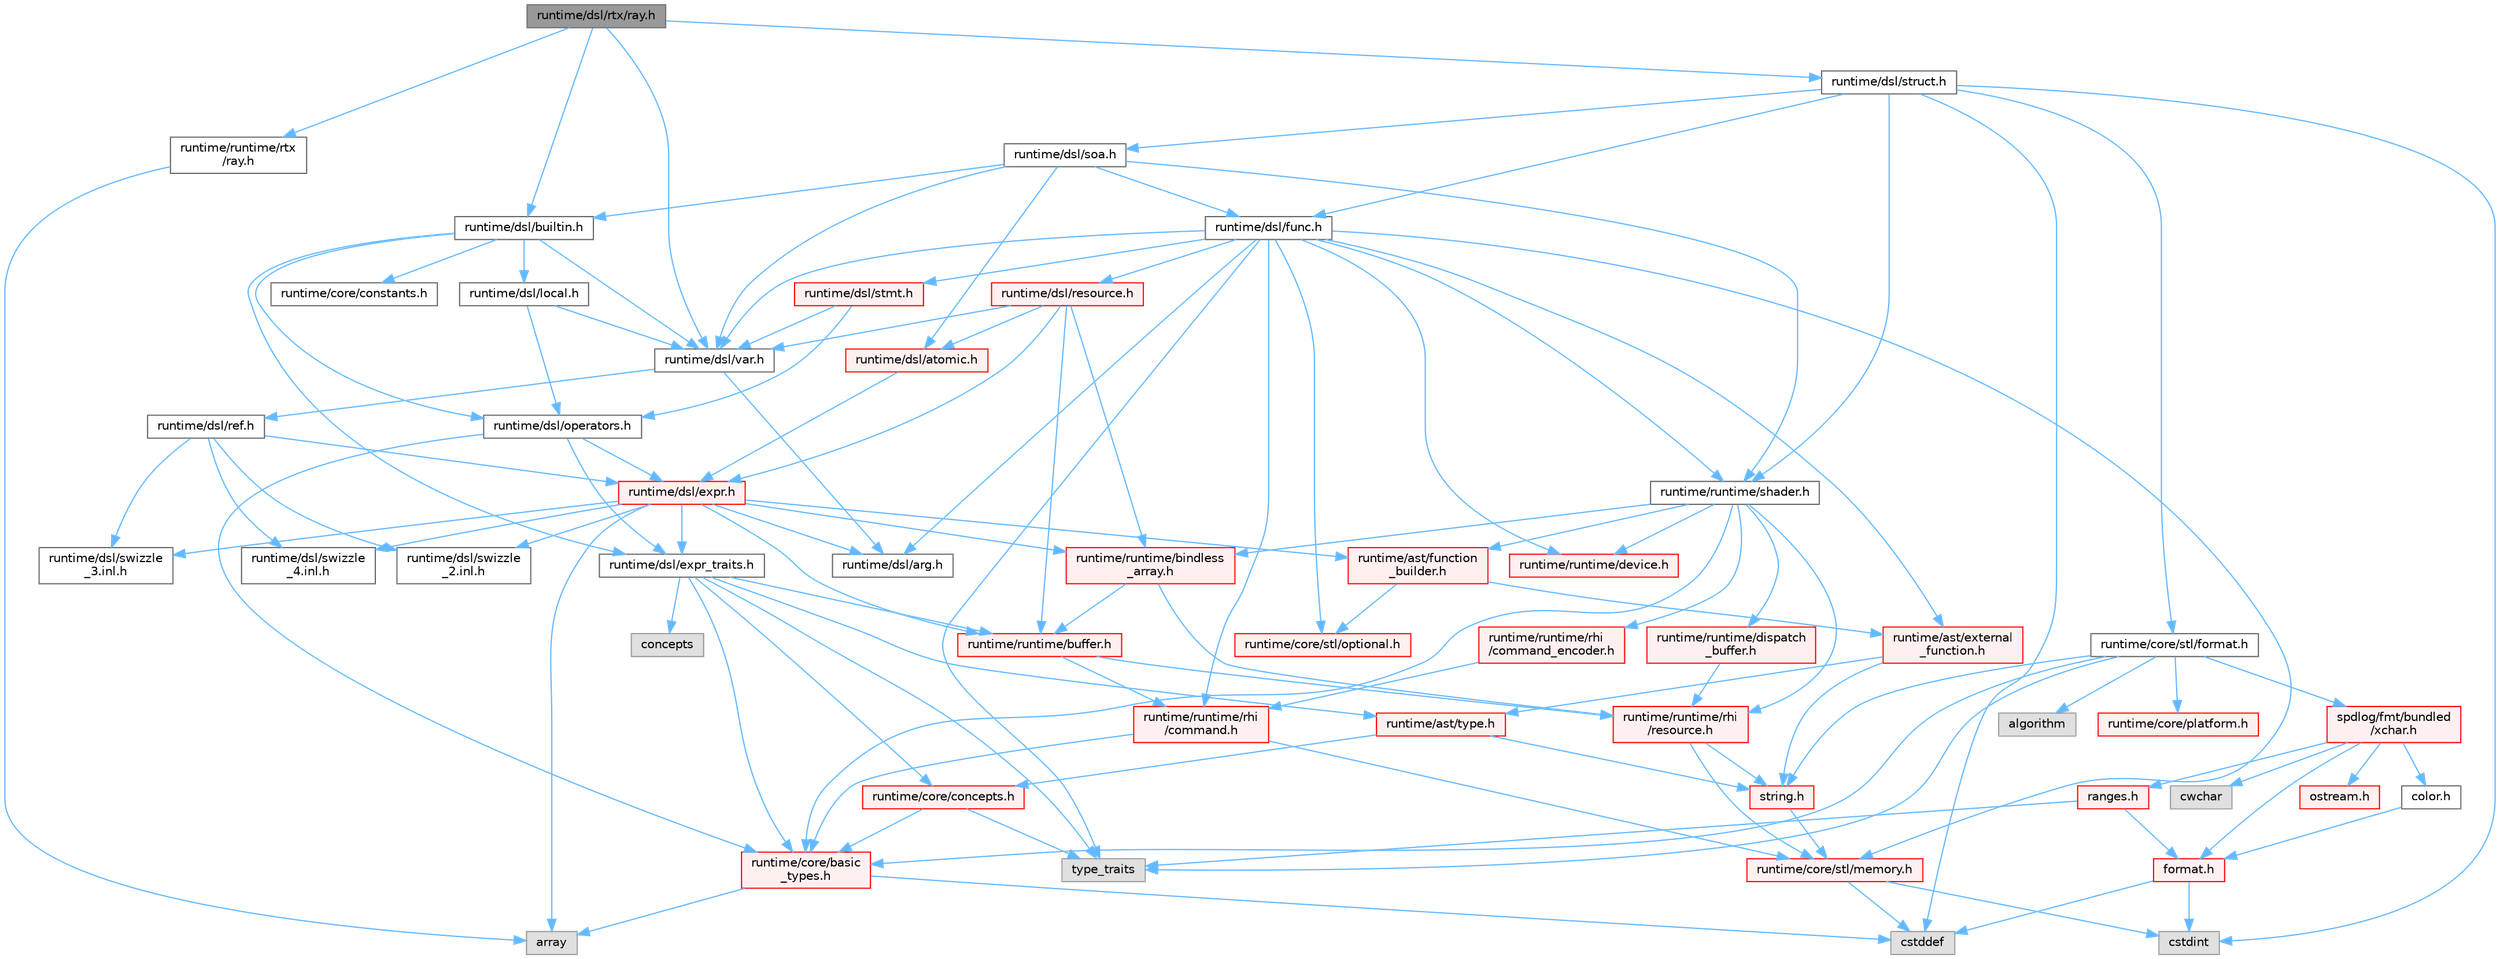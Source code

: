 digraph "runtime/dsl/rtx/ray.h"
{
 // LATEX_PDF_SIZE
  bgcolor="transparent";
  edge [fontname=Helvetica,fontsize=10,labelfontname=Helvetica,labelfontsize=10];
  node [fontname=Helvetica,fontsize=10,shape=box,height=0.2,width=0.4];
  Node1 [id="Node000001",label="runtime/dsl/rtx/ray.h",height=0.2,width=0.4,color="gray40", fillcolor="grey60", style="filled", fontcolor="black",tooltip=" "];
  Node1 -> Node2 [id="edge1_Node000001_Node000002",color="steelblue1",style="solid",tooltip=" "];
  Node2 [id="Node000002",label="runtime/runtime/rtx\l/ray.h",height=0.2,width=0.4,color="grey40", fillcolor="white", style="filled",URL="$runtime_2rtx_2ray_8h.html",tooltip=" "];
  Node2 -> Node3 [id="edge2_Node000002_Node000003",color="steelblue1",style="solid",tooltip=" "];
  Node3 [id="Node000003",label="array",height=0.2,width=0.4,color="grey60", fillcolor="#E0E0E0", style="filled",tooltip=" "];
  Node1 -> Node4 [id="edge3_Node000001_Node000004",color="steelblue1",style="solid",tooltip=" "];
  Node4 [id="Node000004",label="runtime/dsl/struct.h",height=0.2,width=0.4,color="grey40", fillcolor="white", style="filled",URL="$struct_8h.html",tooltip=" "];
  Node4 -> Node5 [id="edge4_Node000004_Node000005",color="steelblue1",style="solid",tooltip=" "];
  Node5 [id="Node000005",label="cstdint",height=0.2,width=0.4,color="grey60", fillcolor="#E0E0E0", style="filled",tooltip=" "];
  Node4 -> Node6 [id="edge5_Node000004_Node000006",color="steelblue1",style="solid",tooltip=" "];
  Node6 [id="Node000006",label="cstddef",height=0.2,width=0.4,color="grey60", fillcolor="#E0E0E0", style="filled",tooltip=" "];
  Node4 -> Node7 [id="edge6_Node000004_Node000007",color="steelblue1",style="solid",tooltip=" "];
  Node7 [id="Node000007",label="runtime/core/stl/format.h",height=0.2,width=0.4,color="grey40", fillcolor="white", style="filled",URL="$core_2stl_2format_8h.html",tooltip=" "];
  Node7 -> Node8 [id="edge7_Node000007_Node000008",color="steelblue1",style="solid",tooltip=" "];
  Node8 [id="Node000008",label="type_traits",height=0.2,width=0.4,color="grey60", fillcolor="#E0E0E0", style="filled",tooltip=" "];
  Node7 -> Node9 [id="edge8_Node000007_Node000009",color="steelblue1",style="solid",tooltip=" "];
  Node9 [id="Node000009",label="algorithm",height=0.2,width=0.4,color="grey60", fillcolor="#E0E0E0", style="filled",tooltip=" "];
  Node7 -> Node10 [id="edge9_Node000007_Node000010",color="steelblue1",style="solid",tooltip=" "];
  Node10 [id="Node000010",label="spdlog/fmt/bundled\l/xchar.h",height=0.2,width=0.4,color="red", fillcolor="#FFF0F0", style="filled",URL="$bundled_2xchar_8h.html",tooltip=" "];
  Node10 -> Node11 [id="edge10_Node000010_Node000011",color="steelblue1",style="solid",tooltip=" "];
  Node11 [id="Node000011",label="color.h",height=0.2,width=0.4,color="grey40", fillcolor="white", style="filled",URL="$spdlog_2include_2spdlog_2fmt_2bundled_2color_8h.html",tooltip=" "];
  Node11 -> Node12 [id="edge11_Node000011_Node000012",color="steelblue1",style="solid",tooltip=" "];
  Node12 [id="Node000012",label="format.h",height=0.2,width=0.4,color="red", fillcolor="#FFF0F0", style="filled",URL="$spdlog_2include_2spdlog_2fmt_2bundled_2format_8h.html",tooltip=" "];
  Node12 -> Node6 [id="edge12_Node000012_Node000006",color="steelblue1",style="solid",tooltip=" "];
  Node12 -> Node5 [id="edge13_Node000012_Node000005",color="steelblue1",style="solid",tooltip=" "];
  Node10 -> Node12 [id="edge14_Node000010_Node000012",color="steelblue1",style="solid",tooltip=" "];
  Node10 -> Node169 [id="edge15_Node000010_Node000169",color="steelblue1",style="solid",tooltip=" "];
  Node169 [id="Node000169",label="ostream.h",height=0.2,width=0.4,color="red", fillcolor="#FFF0F0", style="filled",URL="$ostream_8h.html",tooltip=" "];
  Node10 -> Node176 [id="edge16_Node000010_Node000176",color="steelblue1",style="solid",tooltip=" "];
  Node176 [id="Node000176",label="ranges.h",height=0.2,width=0.4,color="red", fillcolor="#FFF0F0", style="filled",URL="$bundled_2ranges_8h.html",tooltip=" "];
  Node176 -> Node8 [id="edge17_Node000176_Node000008",color="steelblue1",style="solid",tooltip=" "];
  Node176 -> Node12 [id="edge18_Node000176_Node000012",color="steelblue1",style="solid",tooltip=" "];
  Node10 -> Node179 [id="edge19_Node000010_Node000179",color="steelblue1",style="solid",tooltip=" "];
  Node179 [id="Node000179",label="cwchar",height=0.2,width=0.4,color="grey60", fillcolor="#E0E0E0", style="filled",tooltip=" "];
  Node7 -> Node180 [id="edge20_Node000007_Node000180",color="steelblue1",style="solid",tooltip=" "];
  Node180 [id="Node000180",label="runtime/core/basic\l_types.h",height=0.2,width=0.4,color="red", fillcolor="#FFF0F0", style="filled",URL="$basic__types_8h.html",tooltip=" "];
  Node180 -> Node6 [id="edge21_Node000180_Node000006",color="steelblue1",style="solid",tooltip=" "];
  Node180 -> Node3 [id="edge22_Node000180_Node000003",color="steelblue1",style="solid",tooltip=" "];
  Node7 -> Node16 [id="edge23_Node000007_Node000016",color="steelblue1",style="solid",tooltip=" "];
  Node16 [id="Node000016",label="string.h",height=0.2,width=0.4,color="red", fillcolor="#FFF0F0", style="filled",URL="$string_8h.html",tooltip=" "];
  Node16 -> Node19 [id="edge24_Node000016_Node000019",color="steelblue1",style="solid",tooltip=" "];
  Node19 [id="Node000019",label="runtime/core/stl/memory.h",height=0.2,width=0.4,color="red", fillcolor="#FFF0F0", style="filled",URL="$core_2stl_2memory_8h.html",tooltip=" "];
  Node19 -> Node6 [id="edge25_Node000019_Node000006",color="steelblue1",style="solid",tooltip=" "];
  Node19 -> Node5 [id="edge26_Node000019_Node000005",color="steelblue1",style="solid",tooltip=" "];
  Node7 -> Node188 [id="edge27_Node000007_Node000188",color="steelblue1",style="solid",tooltip=" "];
  Node188 [id="Node000188",label="runtime/core/platform.h",height=0.2,width=0.4,color="red", fillcolor="#FFF0F0", style="filled",URL="$core_2_platform_8h.html",tooltip=" "];
  Node4 -> Node191 [id="edge28_Node000004_Node000191",color="steelblue1",style="solid",tooltip=" "];
  Node191 [id="Node000191",label="runtime/dsl/soa.h",height=0.2,width=0.4,color="grey40", fillcolor="white", style="filled",URL="$soa_8h.html",tooltip=" "];
  Node191 -> Node192 [id="edge29_Node000191_Node000192",color="steelblue1",style="solid",tooltip=" "];
  Node192 [id="Node000192",label="runtime/dsl/var.h",height=0.2,width=0.4,color="grey40", fillcolor="white", style="filled",URL="$var_8h.html",tooltip=" "];
  Node192 -> Node193 [id="edge30_Node000192_Node000193",color="steelblue1",style="solid",tooltip=" "];
  Node193 [id="Node000193",label="runtime/dsl/ref.h",height=0.2,width=0.4,color="grey40", fillcolor="white", style="filled",URL="$ref_8h.html",tooltip=" "];
  Node193 -> Node194 [id="edge31_Node000193_Node000194",color="steelblue1",style="solid",tooltip=" "];
  Node194 [id="Node000194",label="runtime/dsl/expr.h",height=0.2,width=0.4,color="red", fillcolor="#FFF0F0", style="filled",URL="$expr_8h.html",tooltip=" "];
  Node194 -> Node3 [id="edge32_Node000194_Node000003",color="steelblue1",style="solid",tooltip=" "];
  Node194 -> Node244 [id="edge33_Node000194_Node000244",color="steelblue1",style="solid",tooltip=" "];
  Node244 [id="Node000244",label="runtime/runtime/buffer.h",height=0.2,width=0.4,color="red", fillcolor="#FFF0F0", style="filled",URL="$buffer_8h.html",tooltip=" "];
  Node244 -> Node203 [id="edge34_Node000244_Node000203",color="steelblue1",style="solid",tooltip=" "];
  Node203 [id="Node000203",label="runtime/runtime/rhi\l/command.h",height=0.2,width=0.4,color="red", fillcolor="#FFF0F0", style="filled",URL="$command_8h.html",tooltip=" "];
  Node203 -> Node180 [id="edge35_Node000203_Node000180",color="steelblue1",style="solid",tooltip=" "];
  Node203 -> Node19 [id="edge36_Node000203_Node000019",color="steelblue1",style="solid",tooltip=" "];
  Node244 -> Node199 [id="edge37_Node000244_Node000199",color="steelblue1",style="solid",tooltip=" "];
  Node199 [id="Node000199",label="runtime/runtime/rhi\l/resource.h",height=0.2,width=0.4,color="red", fillcolor="#FFF0F0", style="filled",URL="$runtime_2rhi_2resource_8h.html",tooltip=" "];
  Node199 -> Node19 [id="edge38_Node000199_Node000019",color="steelblue1",style="solid",tooltip=" "];
  Node199 -> Node16 [id="edge39_Node000199_Node000016",color="steelblue1",style="solid",tooltip=" "];
  Node194 -> Node245 [id="edge40_Node000194_Node000245",color="steelblue1",style="solid",tooltip=" "];
  Node245 [id="Node000245",label="runtime/runtime/bindless\l_array.h",height=0.2,width=0.4,color="red", fillcolor="#FFF0F0", style="filled",URL="$bindless__array_8h.html",tooltip=" "];
  Node245 -> Node199 [id="edge41_Node000245_Node000199",color="steelblue1",style="solid",tooltip=" "];
  Node245 -> Node244 [id="edge42_Node000245_Node000244",color="steelblue1",style="solid",tooltip=" "];
  Node194 -> Node256 [id="edge43_Node000194_Node000256",color="steelblue1",style="solid",tooltip=" "];
  Node256 [id="Node000256",label="runtime/ast/function\l_builder.h",height=0.2,width=0.4,color="red", fillcolor="#FFF0F0", style="filled",URL="$function__builder_8h.html",tooltip=" "];
  Node256 -> Node260 [id="edge44_Node000256_Node000260",color="steelblue1",style="solid",tooltip=" "];
  Node260 [id="Node000260",label="runtime/ast/external\l_function.h",height=0.2,width=0.4,color="red", fillcolor="#FFF0F0", style="filled",URL="$external__function_8h.html",tooltip=" "];
  Node260 -> Node16 [id="edge45_Node000260_Node000016",color="steelblue1",style="solid",tooltip=" "];
  Node260 -> Node235 [id="edge46_Node000260_Node000235",color="steelblue1",style="solid",tooltip=" "];
  Node235 [id="Node000235",label="runtime/ast/type.h",height=0.2,width=0.4,color="red", fillcolor="#FFF0F0", style="filled",URL="$type_8h.html",tooltip=" "];
  Node235 -> Node16 [id="edge47_Node000235_Node000016",color="steelblue1",style="solid",tooltip=" "];
  Node235 -> Node236 [id="edge48_Node000235_Node000236",color="steelblue1",style="solid",tooltip=" "];
  Node236 [id="Node000236",label="runtime/core/concepts.h",height=0.2,width=0.4,color="red", fillcolor="#FFF0F0", style="filled",URL="$concepts_8h.html",tooltip=" "];
  Node236 -> Node8 [id="edge49_Node000236_Node000008",color="steelblue1",style="solid",tooltip=" "];
  Node236 -> Node180 [id="edge50_Node000236_Node000180",color="steelblue1",style="solid",tooltip=" "];
  Node256 -> Node213 [id="edge51_Node000256_Node000213",color="steelblue1",style="solid",tooltip=" "];
  Node213 [id="Node000213",label="runtime/core/stl/optional.h",height=0.2,width=0.4,color="red", fillcolor="#FFF0F0", style="filled",URL="$core_2stl_2optional_8h.html",tooltip=" "];
  Node194 -> Node261 [id="edge52_Node000194_Node000261",color="steelblue1",style="solid",tooltip=" "];
  Node261 [id="Node000261",label="runtime/dsl/expr_traits.h",height=0.2,width=0.4,color="grey40", fillcolor="white", style="filled",URL="$expr__traits_8h.html",tooltip=" "];
  Node261 -> Node8 [id="edge53_Node000261_Node000008",color="steelblue1",style="solid",tooltip=" "];
  Node261 -> Node262 [id="edge54_Node000261_Node000262",color="steelblue1",style="solid",tooltip=" "];
  Node262 [id="Node000262",label="concepts",height=0.2,width=0.4,color="grey60", fillcolor="#E0E0E0", style="filled",tooltip=" "];
  Node261 -> Node180 [id="edge55_Node000261_Node000180",color="steelblue1",style="solid",tooltip=" "];
  Node261 -> Node236 [id="edge56_Node000261_Node000236",color="steelblue1",style="solid",tooltip=" "];
  Node261 -> Node235 [id="edge57_Node000261_Node000235",color="steelblue1",style="solid",tooltip=" "];
  Node261 -> Node244 [id="edge58_Node000261_Node000244",color="steelblue1",style="solid",tooltip=" "];
  Node194 -> Node263 [id="edge59_Node000194_Node000263",color="steelblue1",style="solid",tooltip=" "];
  Node263 [id="Node000263",label="runtime/dsl/arg.h",height=0.2,width=0.4,color="grey40", fillcolor="white", style="filled",URL="$arg_8h.html",tooltip=" "];
  Node194 -> Node264 [id="edge60_Node000194_Node000264",color="steelblue1",style="solid",tooltip=" "];
  Node264 [id="Node000264",label="runtime/dsl/swizzle\l_2.inl.h",height=0.2,width=0.4,color="grey40", fillcolor="white", style="filled",URL="$dsl_2swizzle__2_8inl_8h.html",tooltip=" "];
  Node194 -> Node265 [id="edge61_Node000194_Node000265",color="steelblue1",style="solid",tooltip=" "];
  Node265 [id="Node000265",label="runtime/dsl/swizzle\l_3.inl.h",height=0.2,width=0.4,color="grey40", fillcolor="white", style="filled",URL="$dsl_2swizzle__3_8inl_8h.html",tooltip=" "];
  Node194 -> Node266 [id="edge62_Node000194_Node000266",color="steelblue1",style="solid",tooltip=" "];
  Node266 [id="Node000266",label="runtime/dsl/swizzle\l_4.inl.h",height=0.2,width=0.4,color="grey40", fillcolor="white", style="filled",URL="$dsl_2swizzle__4_8inl_8h.html",tooltip=" "];
  Node193 -> Node264 [id="edge63_Node000193_Node000264",color="steelblue1",style="solid",tooltip=" "];
  Node193 -> Node265 [id="edge64_Node000193_Node000265",color="steelblue1",style="solid",tooltip=" "];
  Node193 -> Node266 [id="edge65_Node000193_Node000266",color="steelblue1",style="solid",tooltip=" "];
  Node192 -> Node263 [id="edge66_Node000192_Node000263",color="steelblue1",style="solid",tooltip=" "];
  Node191 -> Node267 [id="edge67_Node000191_Node000267",color="steelblue1",style="solid",tooltip=" "];
  Node267 [id="Node000267",label="runtime/dsl/atomic.h",height=0.2,width=0.4,color="red", fillcolor="#FFF0F0", style="filled",URL="$dsl_2atomic_8h.html",tooltip=" "];
  Node267 -> Node194 [id="edge68_Node000267_Node000194",color="steelblue1",style="solid",tooltip=" "];
  Node191 -> Node269 [id="edge69_Node000191_Node000269",color="steelblue1",style="solid",tooltip=" "];
  Node269 [id="Node000269",label="runtime/dsl/builtin.h",height=0.2,width=0.4,color="grey40", fillcolor="white", style="filled",URL="$builtin_8h.html",tooltip=" "];
  Node269 -> Node198 [id="edge70_Node000269_Node000198",color="steelblue1",style="solid",tooltip=" "];
  Node198 [id="Node000198",label="runtime/core/constants.h",height=0.2,width=0.4,color="grey40", fillcolor="white", style="filled",URL="$constants_8h.html",tooltip=" "];
  Node269 -> Node192 [id="edge71_Node000269_Node000192",color="steelblue1",style="solid",tooltip=" "];
  Node269 -> Node270 [id="edge72_Node000269_Node000270",color="steelblue1",style="solid",tooltip=" "];
  Node270 [id="Node000270",label="runtime/dsl/operators.h",height=0.2,width=0.4,color="grey40", fillcolor="white", style="filled",URL="$operators_8h.html",tooltip=" "];
  Node270 -> Node180 [id="edge73_Node000270_Node000180",color="steelblue1",style="solid",tooltip=" "];
  Node270 -> Node261 [id="edge74_Node000270_Node000261",color="steelblue1",style="solid",tooltip=" "];
  Node270 -> Node194 [id="edge75_Node000270_Node000194",color="steelblue1",style="solid",tooltip=" "];
  Node269 -> Node261 [id="edge76_Node000269_Node000261",color="steelblue1",style="solid",tooltip=" "];
  Node269 -> Node271 [id="edge77_Node000269_Node000271",color="steelblue1",style="solid",tooltip=" "];
  Node271 [id="Node000271",label="runtime/dsl/local.h",height=0.2,width=0.4,color="grey40", fillcolor="white", style="filled",URL="$local_8h.html",tooltip=" "];
  Node271 -> Node192 [id="edge78_Node000271_Node000192",color="steelblue1",style="solid",tooltip=" "];
  Node271 -> Node270 [id="edge79_Node000271_Node000270",color="steelblue1",style="solid",tooltip=" "];
  Node191 -> Node272 [id="edge80_Node000191_Node000272",color="steelblue1",style="solid",tooltip=" "];
  Node272 [id="Node000272",label="runtime/dsl/func.h",height=0.2,width=0.4,color="grey40", fillcolor="white", style="filled",URL="$func_8h.html",tooltip=" "];
  Node272 -> Node8 [id="edge81_Node000272_Node000008",color="steelblue1",style="solid",tooltip=" "];
  Node272 -> Node19 [id="edge82_Node000272_Node000019",color="steelblue1",style="solid",tooltip=" "];
  Node272 -> Node213 [id="edge83_Node000272_Node000213",color="steelblue1",style="solid",tooltip=" "];
  Node272 -> Node260 [id="edge84_Node000272_Node000260",color="steelblue1",style="solid",tooltip=" "];
  Node272 -> Node203 [id="edge85_Node000272_Node000203",color="steelblue1",style="solid",tooltip=" "];
  Node272 -> Node273 [id="edge86_Node000272_Node000273",color="steelblue1",style="solid",tooltip=" "];
  Node273 [id="Node000273",label="runtime/runtime/device.h",height=0.2,width=0.4,color="red", fillcolor="#FFF0F0", style="filled",URL="$device_8h.html",tooltip=" "];
  Node272 -> Node274 [id="edge87_Node000272_Node000274",color="steelblue1",style="solid",tooltip=" "];
  Node274 [id="Node000274",label="runtime/runtime/shader.h",height=0.2,width=0.4,color="grey40", fillcolor="white", style="filled",URL="$shader_8h.html",tooltip=" "];
  Node274 -> Node180 [id="edge88_Node000274_Node000180",color="steelblue1",style="solid",tooltip=" "];
  Node274 -> Node256 [id="edge89_Node000274_Node000256",color="steelblue1",style="solid",tooltip=" "];
  Node274 -> Node199 [id="edge90_Node000274_Node000199",color="steelblue1",style="solid",tooltip=" "];
  Node274 -> Node273 [id="edge91_Node000274_Node000273",color="steelblue1",style="solid",tooltip=" "];
  Node274 -> Node245 [id="edge92_Node000274_Node000245",color="steelblue1",style="solid",tooltip=" "];
  Node274 -> Node275 [id="edge93_Node000274_Node000275",color="steelblue1",style="solid",tooltip=" "];
  Node275 [id="Node000275",label="runtime/runtime/dispatch\l_buffer.h",height=0.2,width=0.4,color="red", fillcolor="#FFF0F0", style="filled",URL="$dispatch__buffer_8h.html",tooltip=" "];
  Node275 -> Node199 [id="edge94_Node000275_Node000199",color="steelblue1",style="solid",tooltip=" "];
  Node274 -> Node276 [id="edge95_Node000274_Node000276",color="steelblue1",style="solid",tooltip=" "];
  Node276 [id="Node000276",label="runtime/runtime/rhi\l/command_encoder.h",height=0.2,width=0.4,color="red", fillcolor="#FFF0F0", style="filled",URL="$command__encoder_8h.html",tooltip=" "];
  Node276 -> Node203 [id="edge96_Node000276_Node000203",color="steelblue1",style="solid",tooltip=" "];
  Node272 -> Node263 [id="edge97_Node000272_Node000263",color="steelblue1",style="solid",tooltip=" "];
  Node272 -> Node192 [id="edge98_Node000272_Node000192",color="steelblue1",style="solid",tooltip=" "];
  Node272 -> Node280 [id="edge99_Node000272_Node000280",color="steelblue1",style="solid",tooltip=" "];
  Node280 [id="Node000280",label="runtime/dsl/resource.h",height=0.2,width=0.4,color="red", fillcolor="#FFF0F0", style="filled",URL="$dsl_2resource_8h.html",tooltip=" "];
  Node280 -> Node244 [id="edge100_Node000280_Node000244",color="steelblue1",style="solid",tooltip=" "];
  Node280 -> Node245 [id="edge101_Node000280_Node000245",color="steelblue1",style="solid",tooltip=" "];
  Node280 -> Node194 [id="edge102_Node000280_Node000194",color="steelblue1",style="solid",tooltip=" "];
  Node280 -> Node192 [id="edge103_Node000280_Node000192",color="steelblue1",style="solid",tooltip=" "];
  Node280 -> Node267 [id="edge104_Node000280_Node000267",color="steelblue1",style="solid",tooltip=" "];
  Node272 -> Node282 [id="edge105_Node000272_Node000282",color="steelblue1",style="solid",tooltip=" "];
  Node282 [id="Node000282",label="runtime/dsl/stmt.h",height=0.2,width=0.4,color="red", fillcolor="#FFF0F0", style="filled",URL="$stmt_8h.html",tooltip=" "];
  Node282 -> Node192 [id="edge106_Node000282_Node000192",color="steelblue1",style="solid",tooltip=" "];
  Node282 -> Node270 [id="edge107_Node000282_Node000270",color="steelblue1",style="solid",tooltip=" "];
  Node191 -> Node274 [id="edge108_Node000191_Node000274",color="steelblue1",style="solid",tooltip=" "];
  Node4 -> Node272 [id="edge109_Node000004_Node000272",color="steelblue1",style="solid",tooltip=" "];
  Node4 -> Node274 [id="edge110_Node000004_Node000274",color="steelblue1",style="solid",tooltip=" "];
  Node1 -> Node269 [id="edge111_Node000001_Node000269",color="steelblue1",style="solid",tooltip=" "];
  Node1 -> Node192 [id="edge112_Node000001_Node000192",color="steelblue1",style="solid",tooltip=" "];
}
